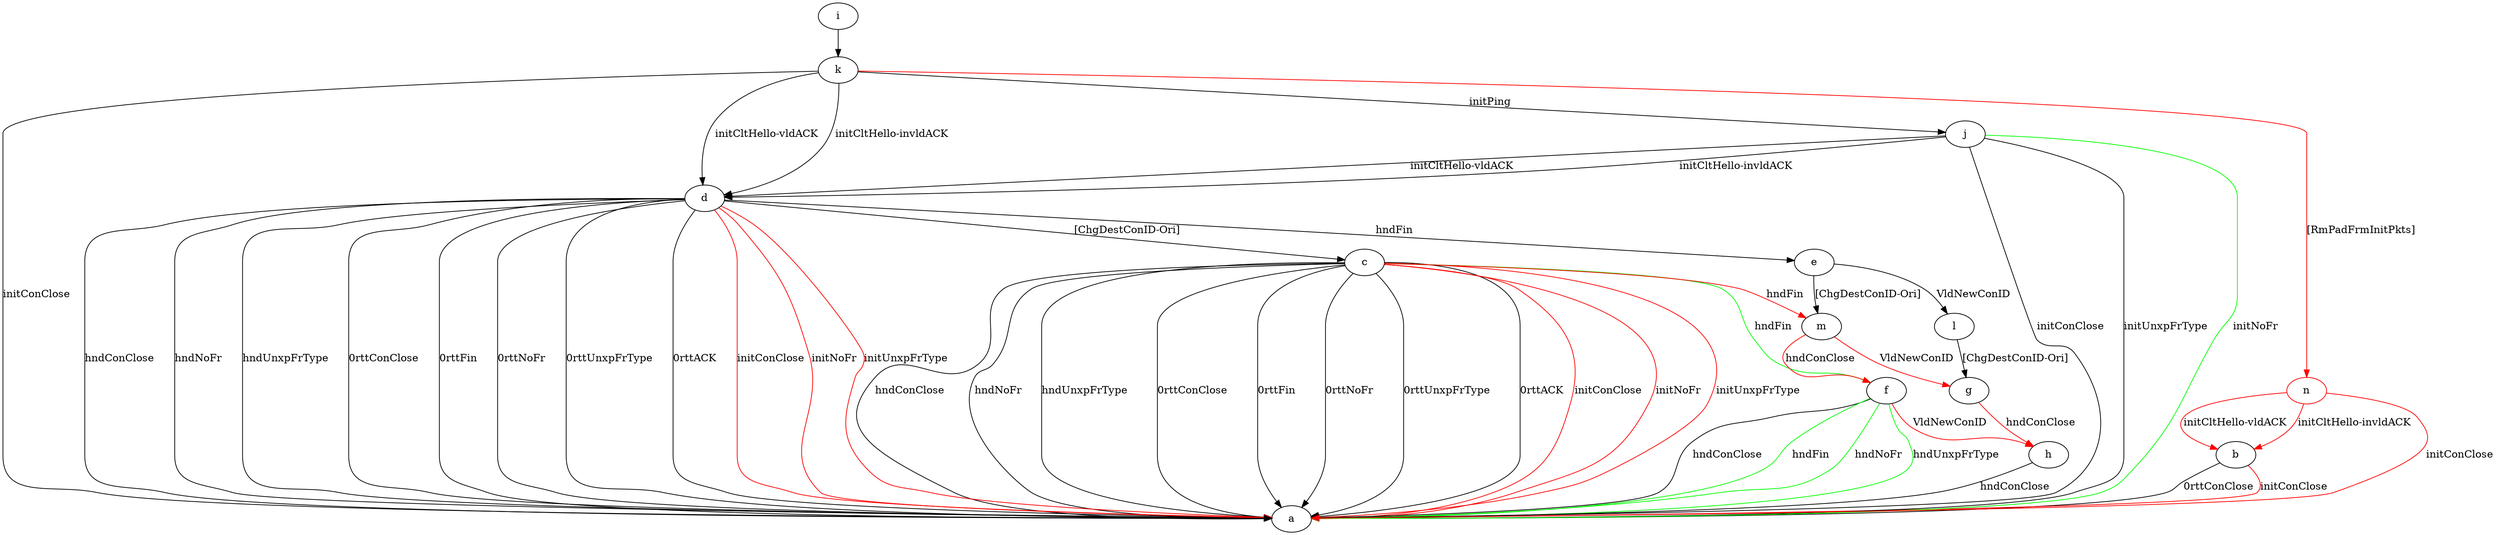 digraph "" {
	b -> a	[key=0,
		label="0rttConClose "];
	b -> a	[key=1,
		color=red,
		label="initConClose "];
	c -> a	[key=0,
		label="hndConClose "];
	c -> a	[key=1,
		label="hndNoFr "];
	c -> a	[key=2,
		label="hndUnxpFrType "];
	c -> a	[key=3,
		label="0rttConClose "];
	c -> a	[key=4,
		label="0rttFin "];
	c -> a	[key=5,
		label="0rttNoFr "];
	c -> a	[key=6,
		label="0rttUnxpFrType "];
	c -> a	[key=7,
		label="0rttACK "];
	c -> a	[key=8,
		color=red,
		label="initConClose "];
	c -> a	[key=9,
		color=red,
		label="initNoFr "];
	c -> a	[key=10,
		color=red,
		label="initUnxpFrType "];
	c -> f	[key=0,
		color=green,
		label="hndFin "];
	c -> m	[key=0,
		color=red,
		label="hndFin "];
	d -> a	[key=0,
		label="hndConClose "];
	d -> a	[key=1,
		label="hndNoFr "];
	d -> a	[key=2,
		label="hndUnxpFrType "];
	d -> a	[key=3,
		label="0rttConClose "];
	d -> a	[key=4,
		label="0rttFin "];
	d -> a	[key=5,
		label="0rttNoFr "];
	d -> a	[key=6,
		label="0rttUnxpFrType "];
	d -> a	[key=7,
		label="0rttACK "];
	d -> a	[key=8,
		color=red,
		label="initConClose "];
	d -> a	[key=9,
		color=red,
		label="initNoFr "];
	d -> a	[key=10,
		color=red,
		label="initUnxpFrType "];
	d -> c	[key=0,
		label="[ChgDestConID-Ori] "];
	d -> e	[key=0,
		label="hndFin "];
	e -> l	[key=0,
		label="VldNewConID "];
	e -> m	[key=0,
		label="[ChgDestConID-Ori] "];
	f -> a	[key=0,
		label="hndConClose "];
	f -> a	[key=1,
		color=green,
		label="hndFin "];
	f -> a	[key=2,
		color=green,
		label="hndNoFr "];
	f -> a	[key=3,
		color=green,
		label="hndUnxpFrType "];
	f -> h	[key=0,
		color=red,
		label="VldNewConID "];
	g -> h	[key=0,
		color=red,
		label="hndConClose "];
	h -> a	[key=0,
		label="hndConClose "];
	i -> k	[key=0];
	j -> a	[key=0,
		label="initConClose "];
	j -> a	[key=1,
		label="initUnxpFrType "];
	j -> a	[key=2,
		color=green,
		label="initNoFr "];
	j -> d	[key=0,
		label="initCltHello-vldACK "];
	j -> d	[key=1,
		label="initCltHello-invldACK "];
	k -> a	[key=0,
		label="initConClose "];
	k -> d	[key=0,
		label="initCltHello-vldACK "];
	k -> d	[key=1,
		label="initCltHello-invldACK "];
	k -> j	[key=0,
		label="initPing "];
	n	[color=red];
	k -> n	[key=0,
		color=red,
		label="[RmPadFrmInitPkts] "];
	l -> g	[key=0,
		label="[ChgDestConID-Ori] "];
	m -> f	[key=0,
		color=red,
		label="hndConClose "];
	m -> g	[key=0,
		color=red,
		label="VldNewConID "];
	n -> a	[key=0,
		color=red,
		label="initConClose "];
	n -> b	[key=0,
		color=red,
		label="initCltHello-vldACK "];
	n -> b	[key=1,
		color=red,
		label="initCltHello-invldACK "];
}
